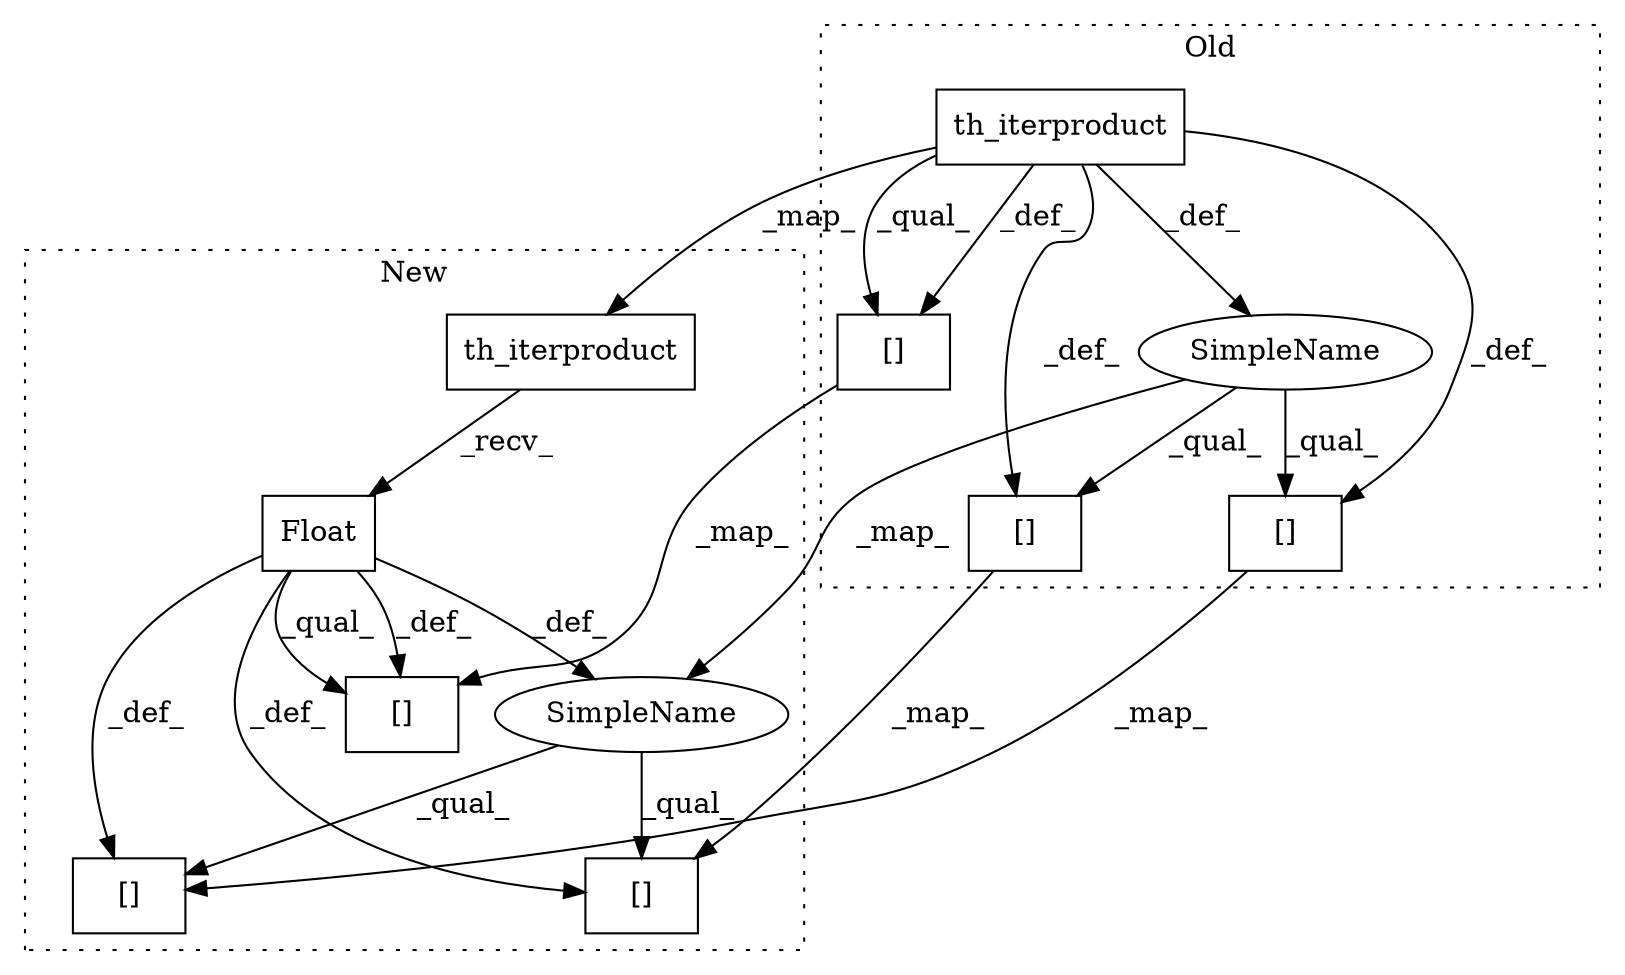 digraph G {
subgraph cluster0 {
1 [label="th_iterproduct" a="32" s="3049,3093" l="15,1" shape="box"];
4 [label="[]" a="2" s="3599,3647" l="18,2" shape="box"];
6 [label="SimpleName" a="42" s="3524" l="10" shape="ellipse"];
8 [label="[]" a="2" s="3738,3786" l="18,2" shape="box"];
11 [label="[]" a="2" s="3389,3433" l="14,2" shape="box"];
label = "Old";
style="dotted";
}
subgraph cluster1 {
2 [label="th_iterproduct" a="32" s="2867,2911" l="15,1" shape="box"];
3 [label="[]" a="2" s="3425,3473" l="18,2" shape="box"];
5 [label="SimpleName" a="42" s="3350" l="10" shape="ellipse"];
7 [label="[]" a="2" s="3564,3612" l="18,2" shape="box"];
9 [label="Float" a="32" s="2913" l="7" shape="box"];
10 [label="[]" a="2" s="3215,3259" l="14,2" shape="box"];
label = "New";
style="dotted";
}
1 -> 2 [label="_map_"];
1 -> 8 [label="_def_"];
1 -> 11 [label="_qual_"];
1 -> 4 [label="_def_"];
1 -> 6 [label="_def_"];
1 -> 11 [label="_def_"];
2 -> 9 [label="_recv_"];
4 -> 3 [label="_map_"];
5 -> 7 [label="_qual_"];
5 -> 3 [label="_qual_"];
6 -> 4 [label="_qual_"];
6 -> 5 [label="_map_"];
6 -> 8 [label="_qual_"];
8 -> 7 [label="_map_"];
9 -> 7 [label="_def_"];
9 -> 3 [label="_def_"];
9 -> 5 [label="_def_"];
9 -> 10 [label="_def_"];
9 -> 10 [label="_qual_"];
11 -> 10 [label="_map_"];
}